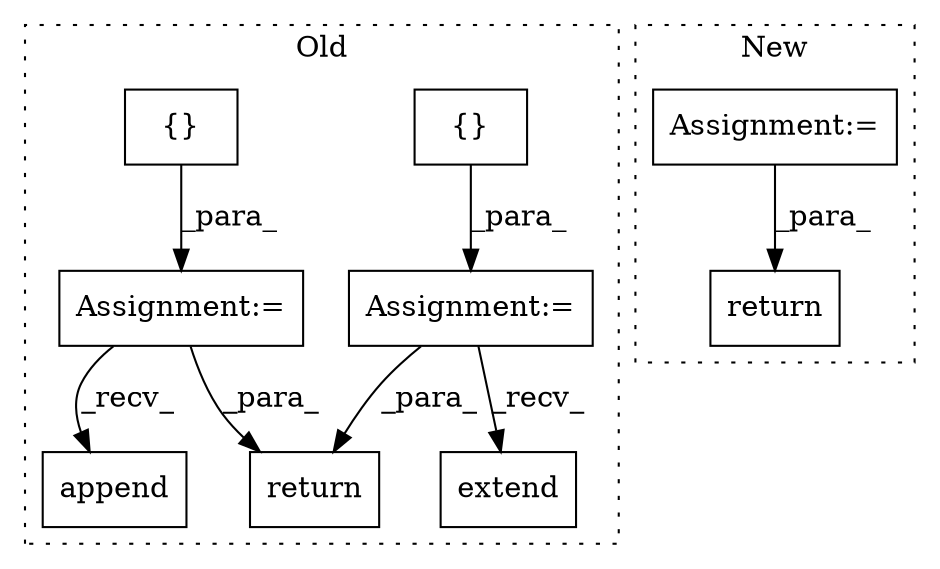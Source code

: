 digraph G {
subgraph cluster0 {
1 [label="extend" a="32" s="1871,2031" l="22,-5" shape="box"];
3 [label="Assignment:=" a="7" s="1544" l="1" shape="box"];
4 [label="return" a="41" s="2598" l="12" shape="box"];
5 [label="{}" a="4" s="1568" l="2" shape="box"];
6 [label="Assignment:=" a="7" s="1582" l="1" shape="box"];
8 [label="{}" a="4" s="1592" l="2" shape="box"];
9 [label="append" a="32" s="2476,2501" l="7,1" shape="box"];
label = "Old";
style="dotted";
}
subgraph cluster1 {
2 [label="return" a="41" s="2474" l="7" shape="box"];
7 [label="Assignment:=" a="7" s="1477" l="1" shape="box"];
label = "New";
style="dotted";
}
3 -> 4 [label="_para_"];
3 -> 1 [label="_recv_"];
5 -> 3 [label="_para_"];
6 -> 4 [label="_para_"];
6 -> 9 [label="_recv_"];
7 -> 2 [label="_para_"];
8 -> 6 [label="_para_"];
}